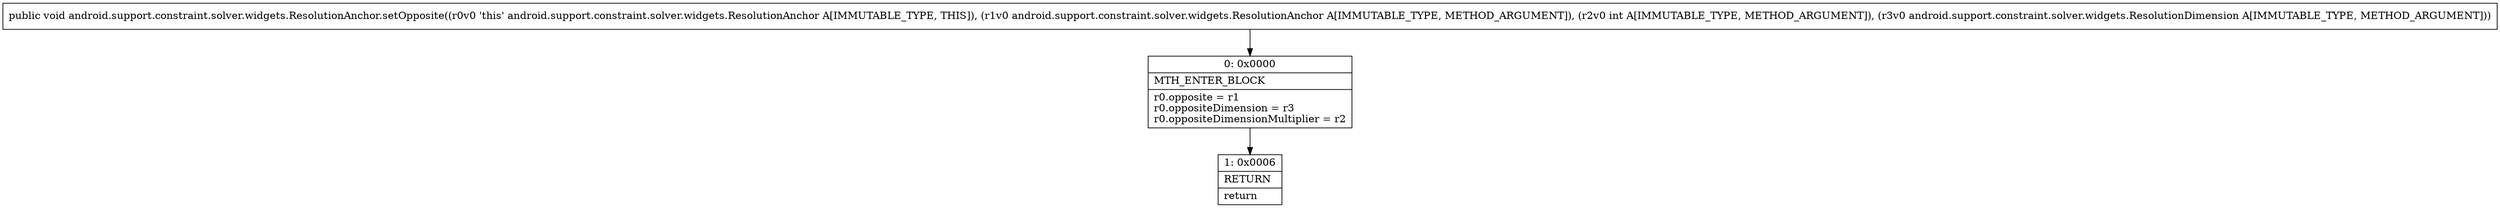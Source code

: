 digraph "CFG forandroid.support.constraint.solver.widgets.ResolutionAnchor.setOpposite(Landroid\/support\/constraint\/solver\/widgets\/ResolutionAnchor;ILandroid\/support\/constraint\/solver\/widgets\/ResolutionDimension;)V" {
Node_0 [shape=record,label="{0\:\ 0x0000|MTH_ENTER_BLOCK\l|r0.opposite = r1\lr0.oppositeDimension = r3\lr0.oppositeDimensionMultiplier = r2\l}"];
Node_1 [shape=record,label="{1\:\ 0x0006|RETURN\l|return\l}"];
MethodNode[shape=record,label="{public void android.support.constraint.solver.widgets.ResolutionAnchor.setOpposite((r0v0 'this' android.support.constraint.solver.widgets.ResolutionAnchor A[IMMUTABLE_TYPE, THIS]), (r1v0 android.support.constraint.solver.widgets.ResolutionAnchor A[IMMUTABLE_TYPE, METHOD_ARGUMENT]), (r2v0 int A[IMMUTABLE_TYPE, METHOD_ARGUMENT]), (r3v0 android.support.constraint.solver.widgets.ResolutionDimension A[IMMUTABLE_TYPE, METHOD_ARGUMENT])) }"];
MethodNode -> Node_0;
Node_0 -> Node_1;
}

